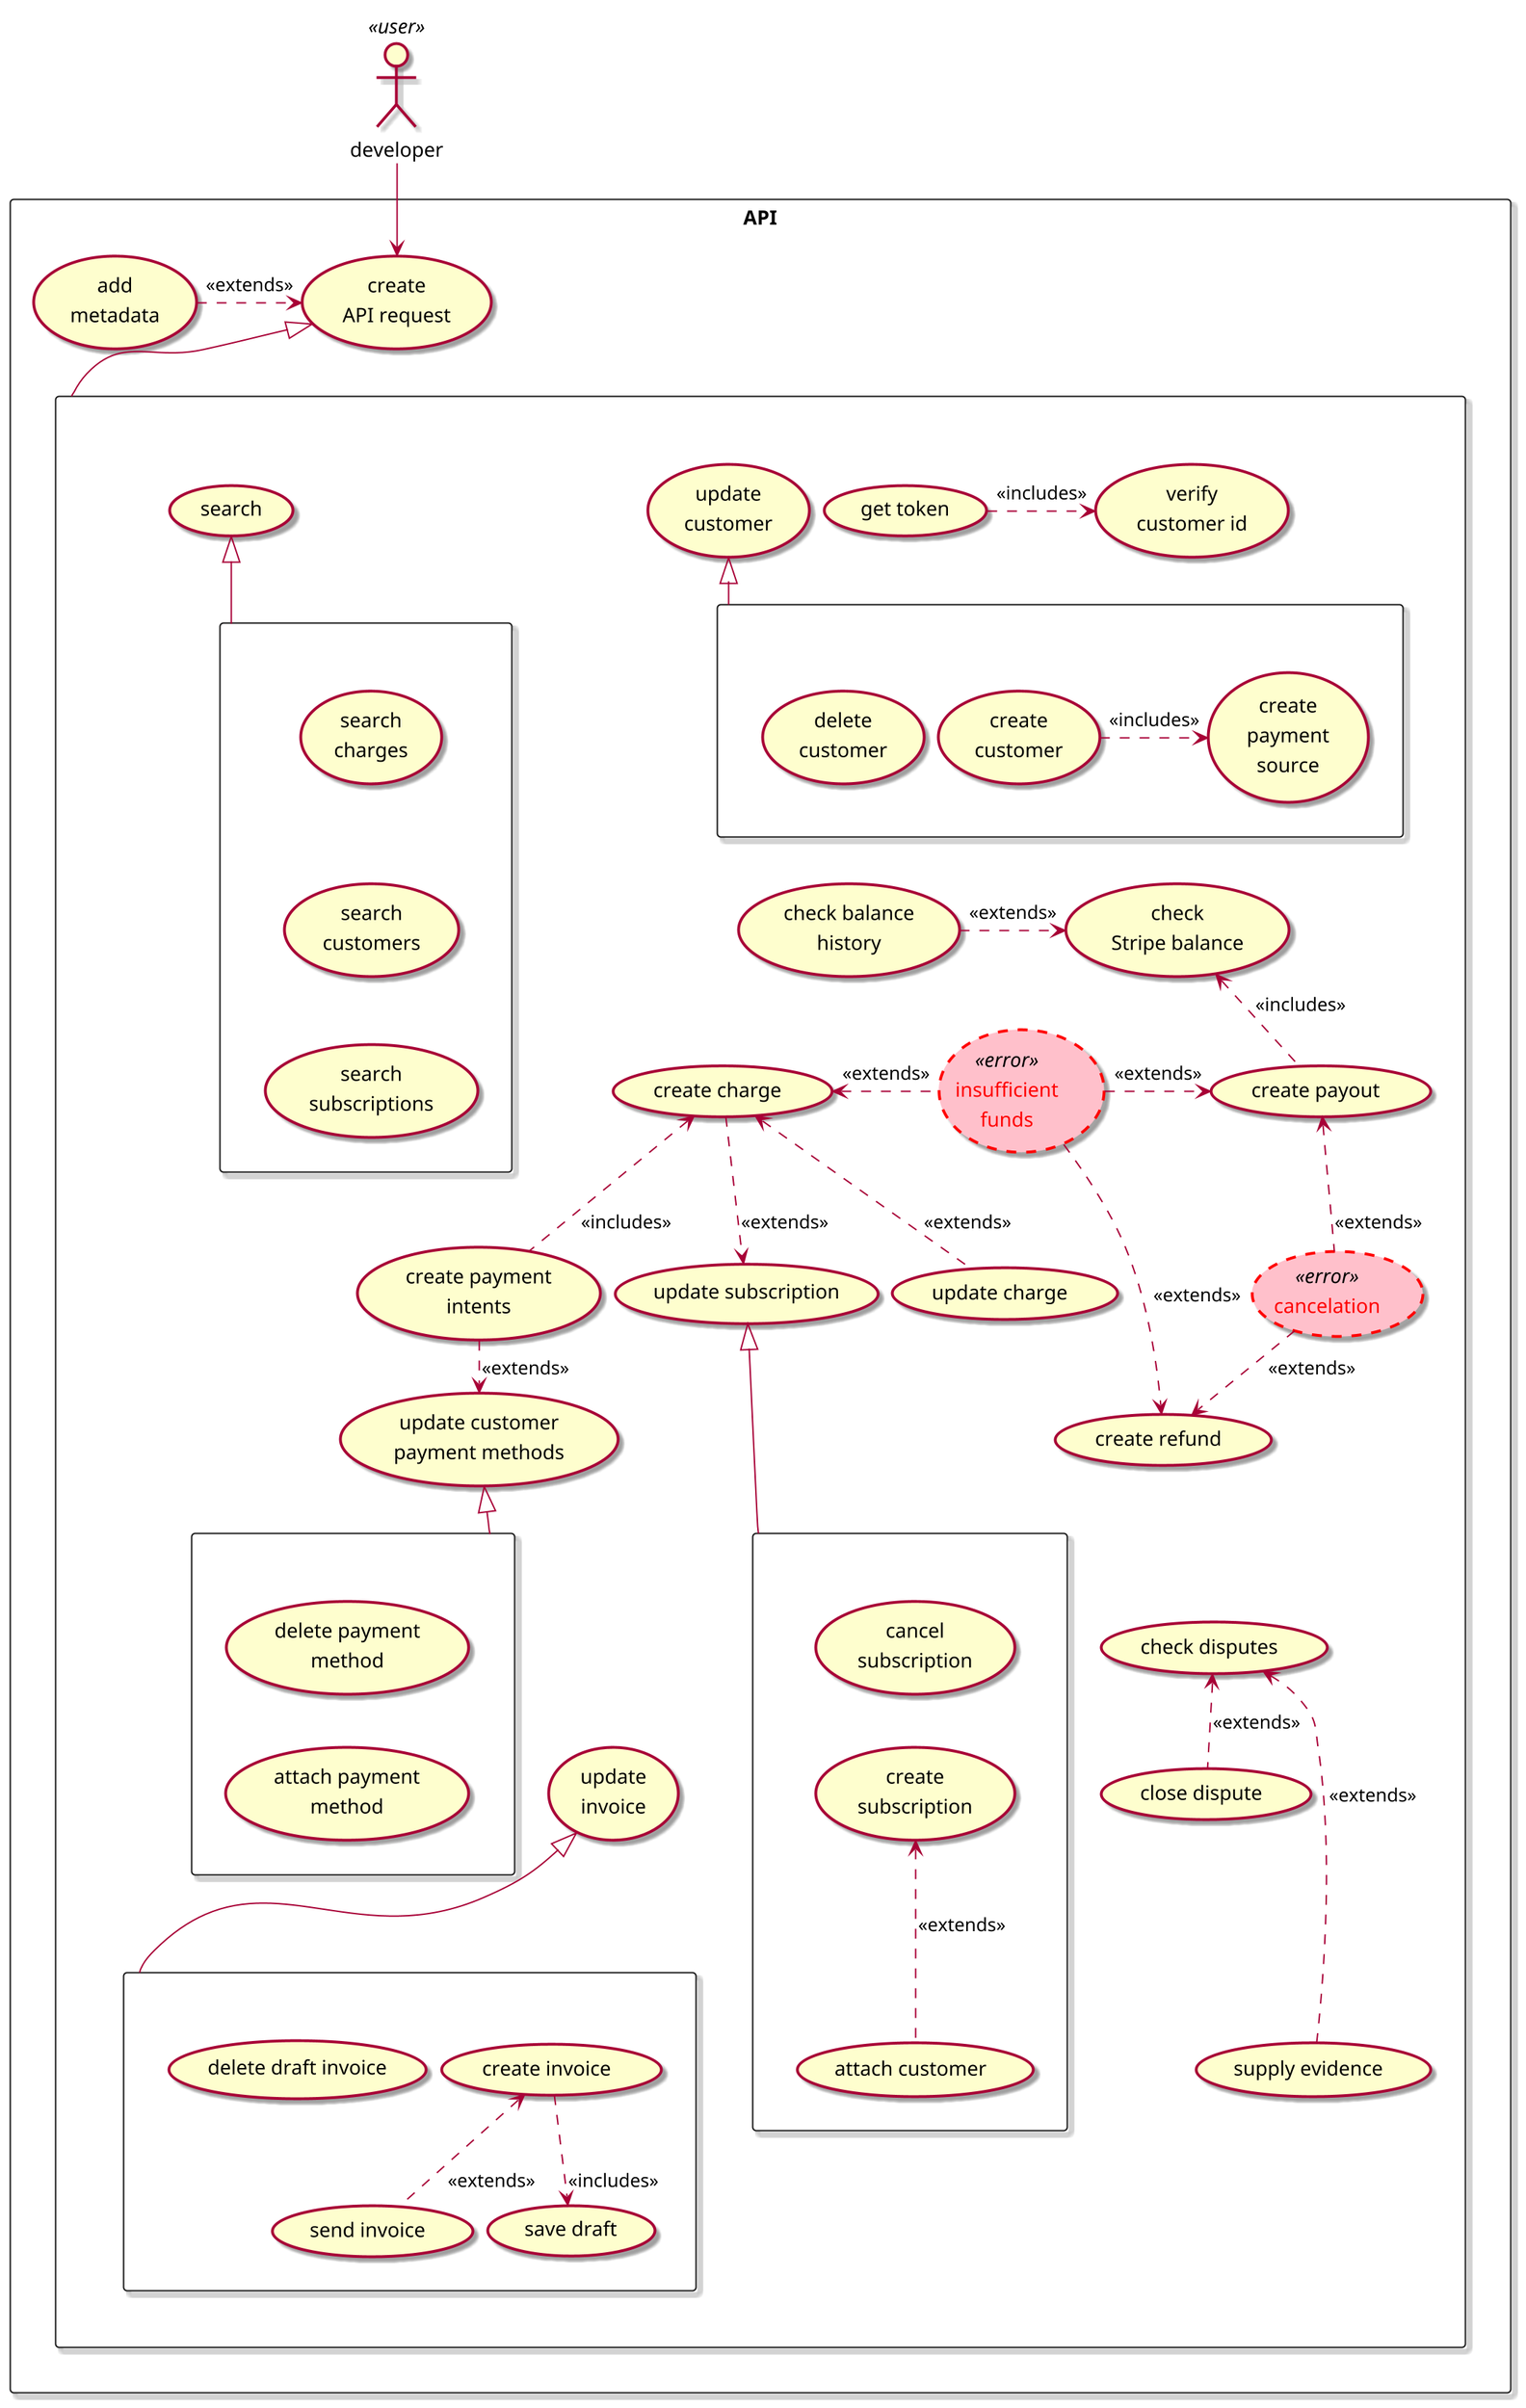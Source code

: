 @startuml
top to bottom direction
skinparam shadowing true
skinparam padding 1
skinparam pagemargin zz
skinparam nodesep 10
skinparam ranksep 5
scale 2
'skinparam linetype polyline
!$TAN = "#fefece"
!$RED = "#a80036"
<style>
  usecase {
    backgroundColor $TAN
    LineColor $RED
    LineThickness 2
  }
  arrow {
    backgroundColor $RED
    LineColor $RED
  }
  actor {
    backgroundColor $TAN
    LineColor $RED
    LineThickness 2
  }
</style>
skinparam usecase {
  backgroundColor<<error>> pink
  borderColor<<error>> red
  borderStyle<<error>> dashed
  FontColor<<error>> red
}
' :business owner: <<user>> as BO
:developer: <<user>> as DEV
' skinparam linetype ortho
'rectangle Dashboard {
'  (login) as LGN
'  (invalid credentials) as IVC <<error>>
'  (view api\nkeys) as VAK
'  (view payments) as VPT
'  (view analytics) as VAN
'  (view settings) as VST
'  (change settings) as CST
'  CST ..> VST : <<extends>>
'  rectangle " " as RVP {
'    (view payments in) -[hidden]down-> (view payments out)
'    (cancel subscription) as CSS
'    (view payments out) -[hidden]down-> CSS
'    (make refund) as MRF
'    CSS -[hidden]down-> MRF
'    (manage invoices) as MIVS
'    MRF -[hidden]down-> MIVS
'  }
'  CST <-[hidden]up- IVC
'  VAN <-[hidden]up- VST
'  VPT <|-down- RVP
'  LGN <.. IVC : <<extends>>
'}
rectangle API {
  rectangle " " as UC {
    ' Customer
    (update\ncustomer) as C
    rectangle " " as R1 {
      (create\ncustomer) .right.> (create\npayment\nsource) : <<includes>>
      (delete\ncustomer)
    }
    C <|-down- R1

    ' Search part
    (search) as S
    rectangle " " as R2 {
        (search\ncharges) -[hidden]down-> (search\ncustomers)
        (search\ncustomers) -[hidden]down-> (search\nsubscriptions)
    }
    S <|-down- R2

    ' Charge
    (create charge) as CH
    CH <.down. (update charge) : <<extends>>

    (update customer\npayment methods) as UCP
    rectangle " " as R3 {
      (attach payment\nmethod) -[hidden]up-> (delete payment\nmethod)
    }
    CH --[hidden]down-> UCP
    UCP <|-down- R3
    R1 --[hidden]down-> CH

    (create payment\nintents) as CPI
    CPI .right.> UCP : <<extends>>
    CPI .up.> CH : <<includes>>

    ' Payouts & refunds
    (create payout) as CP
    (check\nStripe balance) as CSB
    (insufficient\nfunds) as EIF <<error>>
    (cancelation) as EC <<error>>
    (create refund) as CR
    (check balance\nhistory) .right.> CSB : <<extends>>
    CP .up.> CSB : <<includes>>
    CSB <-[hidden]down- EIF
    EIF .right.> CP : <<extends>>
    R1 -[hidden]down-> CSB
    CP <.down. EC : <<extends>>
    CR <.up. EC : <<extends>>
    CR <.up. EIF : <<extends>>

    CH <.right. EIF : <<extends>>

    ' disputes & subscriptions
    (check disputes) as CHD
    (close dispute) as CLD
    (supply evidence) as SE
    SE ..up.> CHD : <<extends>>
    CLD .up.> CHD : <<extends>>
    CR -[hidden]down-> CHD

    (update subscription) as US
    US -[hidden]-> R3
    rectangle " " as R4 {
      (cancel\nsubscription) -[hidden]down-> (create\nsubscription)
      (attach customer) .up.> (create\nsubscription) : <<extends>>
    }
    R4 -up-|> US
    US -[hidden]-> CR

    ' Tokens
    (get token) as GT
    (verify\ncustomer id) as VCI
    GT .right.> VCI : <<includes>>
    C -[hidden]right-> GT

    CH .down.> US : <<extends>>
    ' invoices
    (update\ninvoice) as UIC
    rectangle " " as R5 {
      (create invoice) <.. (send invoice) : <<extends>>
      (create invoice) ..> (save draft) : <<includes>>
      (delete draft invoice)
      R5 -up-|> UIC
      R4 -[hidden]down-> UIC
      R3 -[hidden]down-> UIC
    }
  }
  (create\nAPI request) as CAR
  CAR <|-down- UC
  CAR <.left. (add\nmetadata) : <<extends>>
}
'Dashboard <|- API
'BO -> VPT
'BO -> LGN
'BO -> VAK
'BO -> CST
'BO -> VAN
DEV --> CAR
'BO <-[hidden] DEV
'BO <-> DEV : communicate

@enduml
